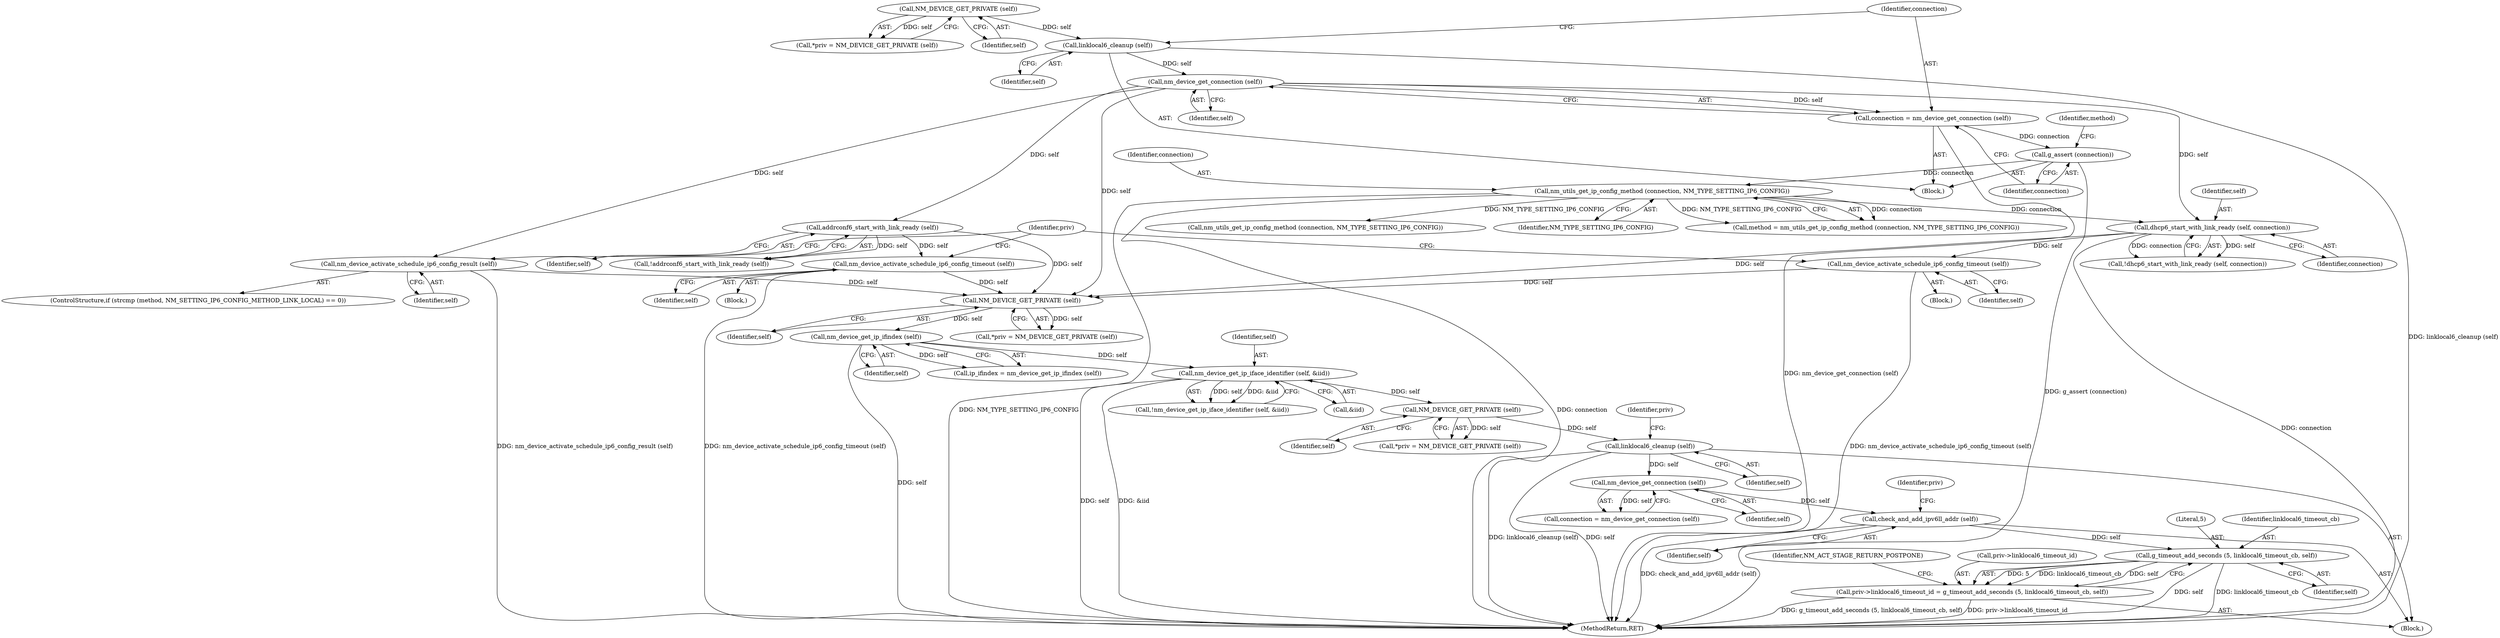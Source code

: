 digraph "0_NetworkManager_d5fc88e573fa58b93034b04d35a2454f5d28cad9@pointer" {
"1007038" [label="(Call,check_and_add_ipv6ll_addr (self))"];
"1007025" [label="(Call,nm_device_get_connection (self))"];
"1007013" [label="(Call,linklocal6_cleanup (self))"];
"1007009" [label="(Call,NM_DEVICE_GET_PRIVATE (self))"];
"1006953" [label="(Call,nm_device_get_ip_iface_identifier (self, &iid))"];
"1006901" [label="(Call,nm_device_get_ip_ifindex (self))"];
"1006896" [label="(Call,NM_DEVICE_GET_PRIVATE (self))"];
"1006874" [label="(Call,dhcp6_start_with_link_ready (self, connection))"];
"1006837" [label="(Call,nm_device_get_connection (self))"];
"1006833" [label="(Call,linklocal6_cleanup (self))"];
"1006819" [label="(Call,NM_DEVICE_GET_PRIVATE (self))"];
"1006843" [label="(Call,nm_utils_get_ip_config_method (connection, NM_TYPE_SETTING_IP6_CONFIG))"];
"1006839" [label="(Call,g_assert (connection))"];
"1006835" [label="(Call,connection = nm_device_get_connection (self))"];
"1006887" [label="(Call,nm_device_activate_schedule_ip6_config_result (self))"];
"1006859" [label="(Call,addrconf6_start_with_link_ready (self))"];
"1006862" [label="(Call,nm_device_activate_schedule_ip6_config_timeout (self))"];
"1006878" [label="(Call,nm_device_activate_schedule_ip6_config_timeout (self))"];
"1007044" [label="(Call,g_timeout_add_seconds (5, linklocal6_timeout_cb, self))"];
"1007040" [label="(Call,priv->linklocal6_timeout_id = g_timeout_add_seconds (5, linklocal6_timeout_cb, self))"];
"1006834" [label="(Identifier,self)"];
"1006836" [label="(Identifier,connection)"];
"1006844" [label="(Identifier,connection)"];
"1006888" [label="(Identifier,self)"];
"1006835" [label="(Call,connection = nm_device_get_connection (self))"];
"1007038" [label="(Call,check_and_add_ipv6ll_addr (self))"];
"1006839" [label="(Call,g_assert (connection))"];
"1006858" [label="(Call,!addrconf6_start_with_link_ready (self))"];
"1007045" [label="(Literal,5)"];
"1007049" [label="(Identifier,NM_ACT_STAGE_RETURN_POSTPONE)"];
"1007013" [label="(Call,linklocal6_cleanup (self))"];
"1007026" [label="(Identifier,self)"];
"1006815" [label="(Block,)"];
"1006817" [label="(Call,*priv = NM_DEVICE_GET_PRIVATE (self))"];
"1006875" [label="(Identifier,self)"];
"1007010" [label="(Identifier,self)"];
"1007014" [label="(Identifier,self)"];
"1006873" [label="(Call,!dhcp6_start_with_link_ready (self, connection))"];
"1006953" [label="(Call,nm_device_get_ip_iface_identifier (self, &iid))"];
"1007031" [label="(Call,nm_utils_get_ip_config_method (connection, NM_TYPE_SETTING_IP6_CONFIG))"];
"1007025" [label="(Call,nm_device_get_connection (self))"];
"1006899" [label="(Call,ip_ifindex = nm_device_get_ip_ifindex (self))"];
"1007007" [label="(Call,*priv = NM_DEVICE_GET_PRIVATE (self))"];
"1007039" [label="(Identifier,self)"];
"1007042" [label="(Identifier,priv)"];
"1006894" [label="(Call,*priv = NM_DEVICE_GET_PRIVATE (self))"];
"1006876" [label="(Identifier,connection)"];
"1006878" [label="(Call,nm_device_activate_schedule_ip6_config_timeout (self))"];
"1006840" [label="(Identifier,connection)"];
"1006843" [label="(Call,nm_utils_get_ip_config_method (connection, NM_TYPE_SETTING_IP6_CONFIG))"];
"1006877" [label="(Block,)"];
"1007046" [label="(Identifier,linklocal6_timeout_cb)"];
"1007040" [label="(Call,priv->linklocal6_timeout_id = g_timeout_add_seconds (5, linklocal6_timeout_cb, self))"];
"1006845" [label="(Identifier,NM_TYPE_SETTING_IP6_CONFIG)"];
"1006842" [label="(Identifier,method)"];
"1007047" [label="(Identifier,self)"];
"1007044" [label="(Call,g_timeout_add_seconds (5, linklocal6_timeout_cb, self))"];
"1006952" [label="(Call,!nm_device_get_ip_iface_identifier (self, &iid))"];
"1006955" [label="(Call,&iid)"];
"1006874" [label="(Call,dhcp6_start_with_link_ready (self, connection))"];
"1006863" [label="(Identifier,self)"];
"1006897" [label="(Identifier,self)"];
"1006887" [label="(Call,nm_device_activate_schedule_ip6_config_result (self))"];
"1006879" [label="(Identifier,self)"];
"1006833" [label="(Call,linklocal6_cleanup (self))"];
"1007041" [label="(Call,priv->linklocal6_timeout_id)"];
"1006838" [label="(Identifier,self)"];
"1006820" [label="(Identifier,self)"];
"1006861" [label="(Block,)"];
"1006859" [label="(Call,addrconf6_start_with_link_ready (self))"];
"1007009" [label="(Call,NM_DEVICE_GET_PRIVATE (self))"];
"1006837" [label="(Call,nm_device_get_connection (self))"];
"1006954" [label="(Identifier,self)"];
"1006862" [label="(Call,nm_device_activate_schedule_ip6_config_timeout (self))"];
"1006895" [label="(Identifier,priv)"];
"1006860" [label="(Identifier,self)"];
"1007368" [label="(MethodReturn,RET)"];
"1006819" [label="(Call,NM_DEVICE_GET_PRIVATE (self))"];
"1007023" [label="(Call,connection = nm_device_get_connection (self))"];
"1006841" [label="(Call,method = nm_utils_get_ip_config_method (connection, NM_TYPE_SETTING_IP6_CONFIG))"];
"1006881" [label="(ControlStructure,if (strcmp (method, NM_SETTING_IP6_CONFIG_METHOD_LINK_LOCAL) == 0))"];
"1007005" [label="(Block,)"];
"1006902" [label="(Identifier,self)"];
"1006896" [label="(Call,NM_DEVICE_GET_PRIVATE (self))"];
"1006901" [label="(Call,nm_device_get_ip_ifindex (self))"];
"1007018" [label="(Identifier,priv)"];
"1007038" -> "1007005"  [label="AST: "];
"1007038" -> "1007039"  [label="CFG: "];
"1007039" -> "1007038"  [label="AST: "];
"1007042" -> "1007038"  [label="CFG: "];
"1007038" -> "1007368"  [label="DDG: check_and_add_ipv6ll_addr (self)"];
"1007025" -> "1007038"  [label="DDG: self"];
"1007038" -> "1007044"  [label="DDG: self"];
"1007025" -> "1007023"  [label="AST: "];
"1007025" -> "1007026"  [label="CFG: "];
"1007026" -> "1007025"  [label="AST: "];
"1007023" -> "1007025"  [label="CFG: "];
"1007025" -> "1007023"  [label="DDG: self"];
"1007013" -> "1007025"  [label="DDG: self"];
"1007013" -> "1007005"  [label="AST: "];
"1007013" -> "1007014"  [label="CFG: "];
"1007014" -> "1007013"  [label="AST: "];
"1007018" -> "1007013"  [label="CFG: "];
"1007013" -> "1007368"  [label="DDG: linklocal6_cleanup (self)"];
"1007013" -> "1007368"  [label="DDG: self"];
"1007009" -> "1007013"  [label="DDG: self"];
"1007009" -> "1007007"  [label="AST: "];
"1007009" -> "1007010"  [label="CFG: "];
"1007010" -> "1007009"  [label="AST: "];
"1007007" -> "1007009"  [label="CFG: "];
"1007009" -> "1007007"  [label="DDG: self"];
"1006953" -> "1007009"  [label="DDG: self"];
"1006953" -> "1006952"  [label="AST: "];
"1006953" -> "1006955"  [label="CFG: "];
"1006954" -> "1006953"  [label="AST: "];
"1006955" -> "1006953"  [label="AST: "];
"1006952" -> "1006953"  [label="CFG: "];
"1006953" -> "1007368"  [label="DDG: self"];
"1006953" -> "1007368"  [label="DDG: &iid"];
"1006953" -> "1006952"  [label="DDG: self"];
"1006953" -> "1006952"  [label="DDG: &iid"];
"1006901" -> "1006953"  [label="DDG: self"];
"1006901" -> "1006899"  [label="AST: "];
"1006901" -> "1006902"  [label="CFG: "];
"1006902" -> "1006901"  [label="AST: "];
"1006899" -> "1006901"  [label="CFG: "];
"1006901" -> "1007368"  [label="DDG: self"];
"1006901" -> "1006899"  [label="DDG: self"];
"1006896" -> "1006901"  [label="DDG: self"];
"1006896" -> "1006894"  [label="AST: "];
"1006896" -> "1006897"  [label="CFG: "];
"1006897" -> "1006896"  [label="AST: "];
"1006894" -> "1006896"  [label="CFG: "];
"1006896" -> "1006894"  [label="DDG: self"];
"1006874" -> "1006896"  [label="DDG: self"];
"1006887" -> "1006896"  [label="DDG: self"];
"1006859" -> "1006896"  [label="DDG: self"];
"1006862" -> "1006896"  [label="DDG: self"];
"1006837" -> "1006896"  [label="DDG: self"];
"1006878" -> "1006896"  [label="DDG: self"];
"1006874" -> "1006873"  [label="AST: "];
"1006874" -> "1006876"  [label="CFG: "];
"1006875" -> "1006874"  [label="AST: "];
"1006876" -> "1006874"  [label="AST: "];
"1006873" -> "1006874"  [label="CFG: "];
"1006874" -> "1007368"  [label="DDG: connection"];
"1006874" -> "1006873"  [label="DDG: self"];
"1006874" -> "1006873"  [label="DDG: connection"];
"1006837" -> "1006874"  [label="DDG: self"];
"1006843" -> "1006874"  [label="DDG: connection"];
"1006874" -> "1006878"  [label="DDG: self"];
"1006837" -> "1006835"  [label="AST: "];
"1006837" -> "1006838"  [label="CFG: "];
"1006838" -> "1006837"  [label="AST: "];
"1006835" -> "1006837"  [label="CFG: "];
"1006837" -> "1006835"  [label="DDG: self"];
"1006833" -> "1006837"  [label="DDG: self"];
"1006837" -> "1006859"  [label="DDG: self"];
"1006837" -> "1006887"  [label="DDG: self"];
"1006833" -> "1006815"  [label="AST: "];
"1006833" -> "1006834"  [label="CFG: "];
"1006834" -> "1006833"  [label="AST: "];
"1006836" -> "1006833"  [label="CFG: "];
"1006833" -> "1007368"  [label="DDG: linklocal6_cleanup (self)"];
"1006819" -> "1006833"  [label="DDG: self"];
"1006819" -> "1006817"  [label="AST: "];
"1006819" -> "1006820"  [label="CFG: "];
"1006820" -> "1006819"  [label="AST: "];
"1006817" -> "1006819"  [label="CFG: "];
"1006819" -> "1006817"  [label="DDG: self"];
"1006843" -> "1006841"  [label="AST: "];
"1006843" -> "1006845"  [label="CFG: "];
"1006844" -> "1006843"  [label="AST: "];
"1006845" -> "1006843"  [label="AST: "];
"1006841" -> "1006843"  [label="CFG: "];
"1006843" -> "1007368"  [label="DDG: NM_TYPE_SETTING_IP6_CONFIG"];
"1006843" -> "1007368"  [label="DDG: connection"];
"1006843" -> "1006841"  [label="DDG: connection"];
"1006843" -> "1006841"  [label="DDG: NM_TYPE_SETTING_IP6_CONFIG"];
"1006839" -> "1006843"  [label="DDG: connection"];
"1006843" -> "1007031"  [label="DDG: NM_TYPE_SETTING_IP6_CONFIG"];
"1006839" -> "1006815"  [label="AST: "];
"1006839" -> "1006840"  [label="CFG: "];
"1006840" -> "1006839"  [label="AST: "];
"1006842" -> "1006839"  [label="CFG: "];
"1006839" -> "1007368"  [label="DDG: g_assert (connection)"];
"1006835" -> "1006839"  [label="DDG: connection"];
"1006835" -> "1006815"  [label="AST: "];
"1006836" -> "1006835"  [label="AST: "];
"1006840" -> "1006835"  [label="CFG: "];
"1006835" -> "1007368"  [label="DDG: nm_device_get_connection (self)"];
"1006887" -> "1006881"  [label="AST: "];
"1006887" -> "1006888"  [label="CFG: "];
"1006888" -> "1006887"  [label="AST: "];
"1006895" -> "1006887"  [label="CFG: "];
"1006887" -> "1007368"  [label="DDG: nm_device_activate_schedule_ip6_config_result (self)"];
"1006859" -> "1006858"  [label="AST: "];
"1006859" -> "1006860"  [label="CFG: "];
"1006860" -> "1006859"  [label="AST: "];
"1006858" -> "1006859"  [label="CFG: "];
"1006859" -> "1006858"  [label="DDG: self"];
"1006859" -> "1006862"  [label="DDG: self"];
"1006862" -> "1006861"  [label="AST: "];
"1006862" -> "1006863"  [label="CFG: "];
"1006863" -> "1006862"  [label="AST: "];
"1006895" -> "1006862"  [label="CFG: "];
"1006862" -> "1007368"  [label="DDG: nm_device_activate_schedule_ip6_config_timeout (self)"];
"1006878" -> "1006877"  [label="AST: "];
"1006878" -> "1006879"  [label="CFG: "];
"1006879" -> "1006878"  [label="AST: "];
"1006895" -> "1006878"  [label="CFG: "];
"1006878" -> "1007368"  [label="DDG: nm_device_activate_schedule_ip6_config_timeout (self)"];
"1007044" -> "1007040"  [label="AST: "];
"1007044" -> "1007047"  [label="CFG: "];
"1007045" -> "1007044"  [label="AST: "];
"1007046" -> "1007044"  [label="AST: "];
"1007047" -> "1007044"  [label="AST: "];
"1007040" -> "1007044"  [label="CFG: "];
"1007044" -> "1007368"  [label="DDG: self"];
"1007044" -> "1007368"  [label="DDG: linklocal6_timeout_cb"];
"1007044" -> "1007040"  [label="DDG: 5"];
"1007044" -> "1007040"  [label="DDG: linklocal6_timeout_cb"];
"1007044" -> "1007040"  [label="DDG: self"];
"1007040" -> "1007005"  [label="AST: "];
"1007041" -> "1007040"  [label="AST: "];
"1007049" -> "1007040"  [label="CFG: "];
"1007040" -> "1007368"  [label="DDG: g_timeout_add_seconds (5, linklocal6_timeout_cb, self)"];
"1007040" -> "1007368"  [label="DDG: priv->linklocal6_timeout_id"];
}
